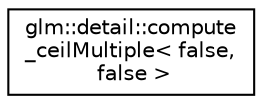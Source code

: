 digraph "Graphical Class Hierarchy"
{
  edge [fontname="Helvetica",fontsize="10",labelfontname="Helvetica",labelfontsize="10"];
  node [fontname="Helvetica",fontsize="10",shape=record];
  rankdir="LR";
  Node1 [label="glm::detail::compute\l_ceilMultiple\< false,\l false \>",height=0.2,width=0.4,color="black", fillcolor="white", style="filled",URL="$structglm_1_1detail_1_1compute__ceil_multiple_3_01false_00_01false_01_4.html"];
}
